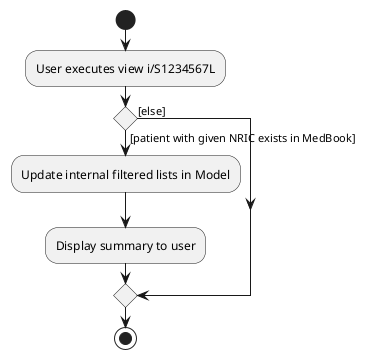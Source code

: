 @startuml
start
:User executes view i/S1234567L;

'Since the beta syntax does not support placing the condition outside the
'diamond we place it as the true branch instead.

if () then ([patient with given NRIC exists in MedBook])
    :Update internal filtered lists in Model;
    :Display summary to user;
else ([else])
endif
stop
@enduml
